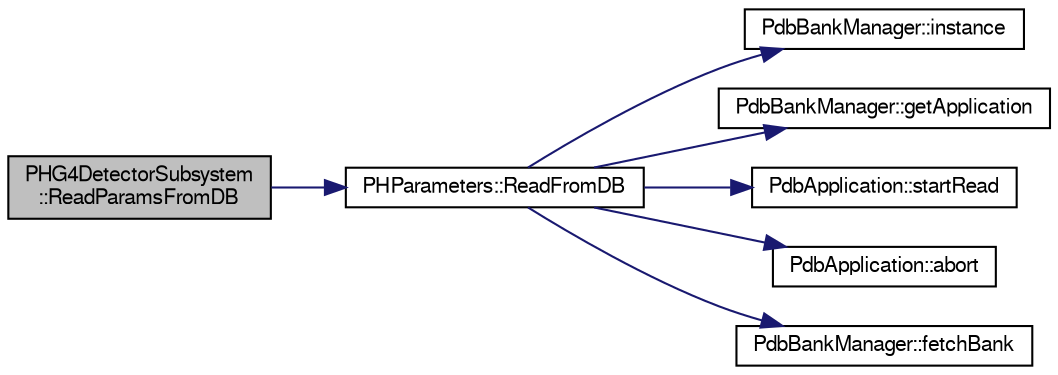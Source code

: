 digraph "PHG4DetectorSubsystem::ReadParamsFromDB"
{
  bgcolor="transparent";
  edge [fontname="FreeSans",fontsize="10",labelfontname="FreeSans",labelfontsize="10"];
  node [fontname="FreeSans",fontsize="10",shape=record];
  rankdir="LR";
  Node1 [label="PHG4DetectorSubsystem\l::ReadParamsFromDB",height=0.2,width=0.4,color="black", fillcolor="grey75", style="filled" fontcolor="black"];
  Node1 -> Node2 [color="midnightblue",fontsize="10",style="solid",fontname="FreeSans"];
  Node2 [label="PHParameters::ReadFromDB",height=0.2,width=0.4,color="black",URL="$dd/dae/classPHParameters.html#a9e4ff321ebecd91112e7e09a2a8ad890"];
  Node2 -> Node3 [color="midnightblue",fontsize="10",style="solid",fontname="FreeSans"];
  Node3 [label="PdbBankManager::instance",height=0.2,width=0.4,color="black",URL="$dc/ddd/classPdbBankManager.html#a845fef32c14858a7125c77d7e1ed2d6f"];
  Node2 -> Node4 [color="midnightblue",fontsize="10",style="solid",fontname="FreeSans"];
  Node4 [label="PdbBankManager::getApplication",height=0.2,width=0.4,color="black",URL="$dc/ddd/classPdbBankManager.html#a95e1c32001912315223f34c148468092"];
  Node2 -> Node5 [color="midnightblue",fontsize="10",style="solid",fontname="FreeSans"];
  Node5 [label="PdbApplication::startRead",height=0.2,width=0.4,color="black",URL="$dd/df1/classPdbApplication.html#a2813a381c7e42edd7252d3be0d5e9468"];
  Node2 -> Node6 [color="midnightblue",fontsize="10",style="solid",fontname="FreeSans"];
  Node6 [label="PdbApplication::abort",height=0.2,width=0.4,color="black",URL="$dd/df1/classPdbApplication.html#a3f16b575e6bfc657ebe90189b9490216"];
  Node2 -> Node7 [color="midnightblue",fontsize="10",style="solid",fontname="FreeSans"];
  Node7 [label="PdbBankManager::fetchBank",height=0.2,width=0.4,color="black",URL="$dc/ddd/classPdbBankManager.html#a5d31d120214e07ab1803799d4db3877f"];
}

